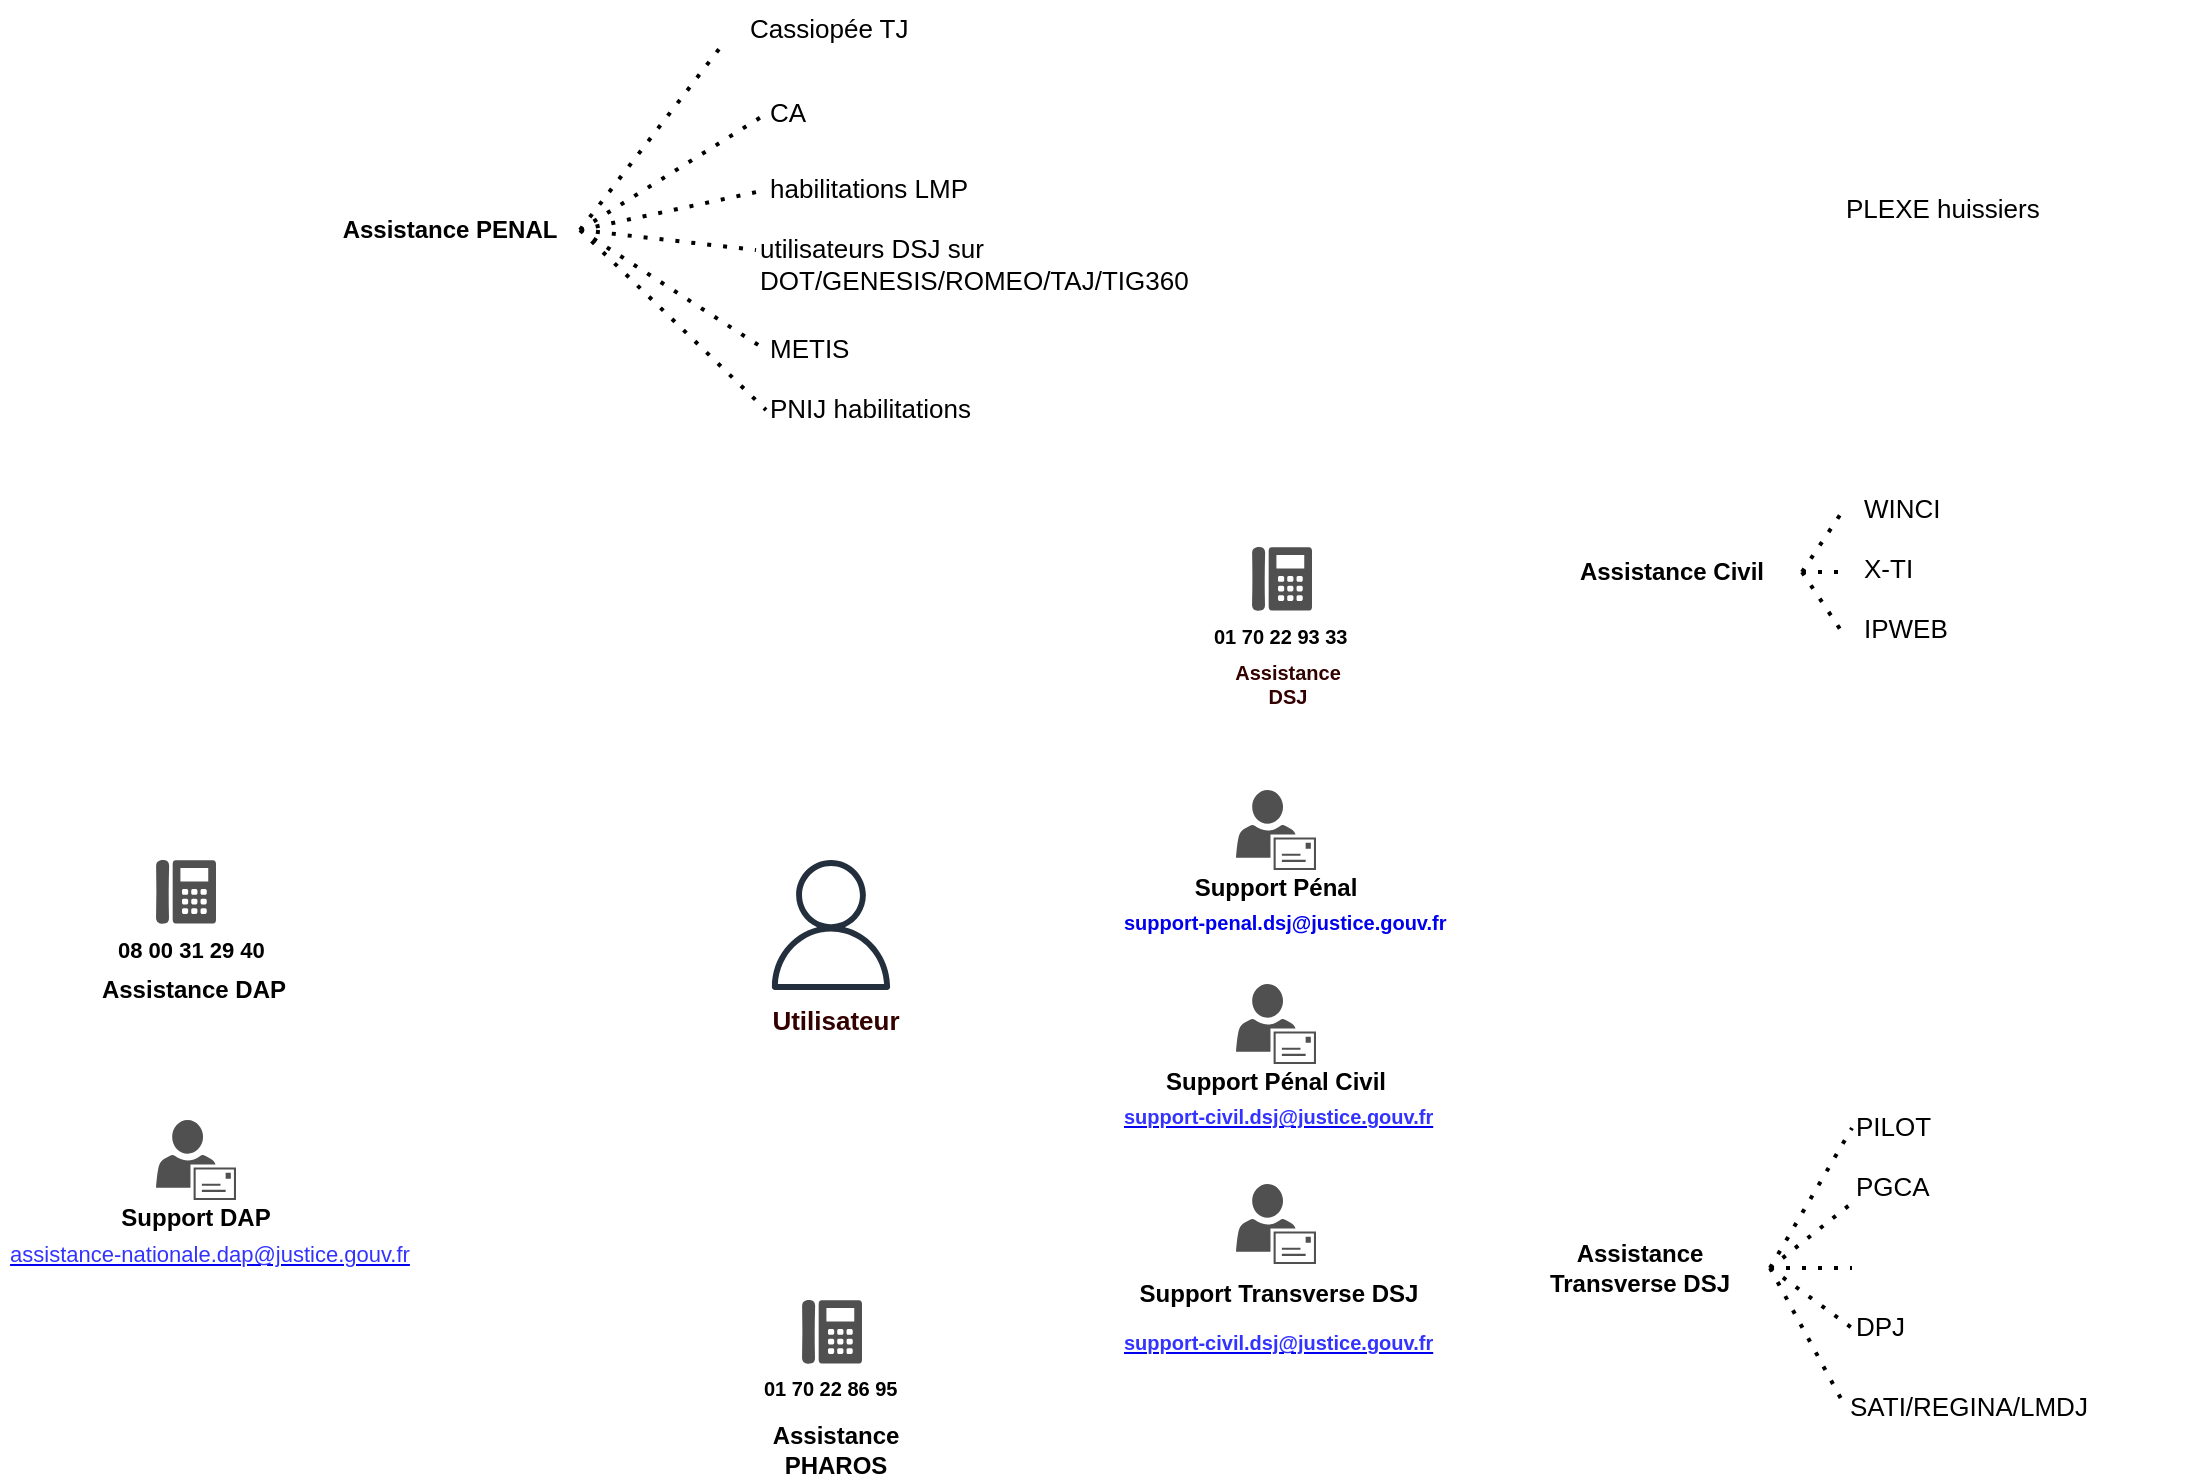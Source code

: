 <mxfile version="17.4.6" type="github" pages="2">
  <diagram id="-Vou4XUjeX-4hRBY_NBF" name="Le support existant">
    <mxGraphModel dx="1391" dy="861" grid="1" gridSize="10" guides="1" tooltips="1" connect="1" arrows="1" fold="1" page="1" pageScale="1" pageWidth="1654" pageHeight="1169" math="0" shadow="0">
      <root>
        <mxCell id="0" />
        <mxCell id="1" parent="0" />
        <mxCell id="mwy_mCqO1SVTkrSg8BN7-1" value="Assistance PENAL" style="text;html=1;strokeColor=none;fillColor=none;align=center;verticalAlign=middle;whiteSpace=wrap;rounded=0;fontStyle=1" vertex="1" parent="1">
          <mxGeometry x="640" y="120" width="130" height="30" as="geometry" />
        </mxCell>
        <mxCell id="mwy_mCqO1SVTkrSg8BN7-2" value="&lt;span style=&quot;color: rgb(0, 0, 0); font-family: arial, helvetica, sans-serif; font-size: 13px; font-style: normal; font-weight: 400; letter-spacing: normal; text-align: justify; text-indent: 0px; text-transform: none; word-spacing: 0px; background-color: rgb(255, 255, 255); display: inline; float: none;&quot;&gt;Cassiopée TJ&lt;/span&gt;" style="text;whiteSpace=wrap;html=1;" vertex="1" parent="1">
          <mxGeometry x="853" y="20" width="100" height="30" as="geometry" />
        </mxCell>
        <mxCell id="mwy_mCqO1SVTkrSg8BN7-3" value="&lt;span style=&quot;color: rgb(0, 0, 0); font-family: arial, helvetica, sans-serif; font-size: 13px; font-style: normal; font-weight: 400; letter-spacing: normal; text-align: justify; text-indent: 0px; text-transform: none; word-spacing: 0px; background-color: rgb(255, 255, 255); display: inline; float: none;&quot;&gt;CA&lt;/span&gt;" style="text;whiteSpace=wrap;html=1;" vertex="1" parent="1">
          <mxGeometry x="863" y="62" width="40" height="30" as="geometry" />
        </mxCell>
        <mxCell id="mwy_mCqO1SVTkrSg8BN7-4" value="" style="endArrow=none;dashed=1;html=1;dashPattern=1 3;strokeWidth=2;rounded=0;exitX=1;exitY=0.5;exitDx=0;exitDy=0;" edge="1" parent="1" source="mwy_mCqO1SVTkrSg8BN7-1">
          <mxGeometry width="50" height="50" relative="1" as="geometry">
            <mxPoint x="803" y="170" as="sourcePoint" />
            <mxPoint x="843" y="40" as="targetPoint" />
          </mxGeometry>
        </mxCell>
        <mxCell id="mwy_mCqO1SVTkrSg8BN7-5" value="" style="endArrow=none;dashed=1;html=1;dashPattern=1 3;strokeWidth=2;rounded=0;exitX=1;exitY=0.5;exitDx=0;exitDy=0;entryX=0;entryY=0.5;entryDx=0;entryDy=0;" edge="1" parent="1" source="mwy_mCqO1SVTkrSg8BN7-1" target="mwy_mCqO1SVTkrSg8BN7-3">
          <mxGeometry width="50" height="50" relative="1" as="geometry">
            <mxPoint x="793" y="65" as="sourcePoint" />
            <mxPoint x="853" y="50" as="targetPoint" />
          </mxGeometry>
        </mxCell>
        <mxCell id="mwy_mCqO1SVTkrSg8BN7-6" value="&lt;span style=&quot;color: rgb(0, 0, 0); font-family: arial, helvetica, sans-serif; font-size: 13px; font-style: normal; font-weight: 400; letter-spacing: normal; text-align: justify; text-indent: 0px; text-transform: none; word-spacing: 0px; background-color: rgb(255, 255, 255); display: inline; float: none;&quot;&gt;habilitations LMP&lt;/span&gt;" style="text;whiteSpace=wrap;html=1;" vertex="1" parent="1">
          <mxGeometry x="863" y="100" width="120" height="30" as="geometry" />
        </mxCell>
        <mxCell id="mwy_mCqO1SVTkrSg8BN7-7" value="&lt;span style=&quot;color: rgb(0, 0, 0); font-family: arial, helvetica, sans-serif; font-size: 13px; font-style: normal; font-weight: 400; letter-spacing: normal; text-align: justify; text-indent: 0px; text-transform: none; word-spacing: 0px; background-color: rgb(255, 255, 255); display: inline; float: none;&quot;&gt;METIS&lt;/span&gt;" style="text;whiteSpace=wrap;html=1;" vertex="1" parent="1">
          <mxGeometry x="863" y="180" width="70" height="30" as="geometry" />
        </mxCell>
        <mxCell id="mwy_mCqO1SVTkrSg8BN7-8" value="&lt;span style=&quot;color: rgb(0, 0, 0); font-family: arial, helvetica, sans-serif; font-size: 13px; font-style: normal; font-weight: 400; letter-spacing: normal; text-indent: 0px; text-transform: none; word-spacing: 0px; background-color: rgb(255, 255, 255); display: inline; float: none;&quot;&gt;utilisateurs DSJ sur DOT/GENESIS/ROMEO/TAJ/TIG360&lt;/span&gt;" style="text;whiteSpace=wrap;html=1;align=left;" vertex="1" parent="1">
          <mxGeometry x="858" y="130" width="200" height="30" as="geometry" />
        </mxCell>
        <mxCell id="mwy_mCqO1SVTkrSg8BN7-9" value="&lt;span style=&quot;color: rgb(0, 0, 0); font-family: arial, helvetica, sans-serif; font-size: 13px; font-style: normal; font-weight: 400; letter-spacing: normal; text-align: justify; text-indent: 0px; text-transform: none; word-spacing: 0px; background-color: rgb(255, 255, 255); display: inline; float: none;&quot;&gt;PNIJ habilitations&lt;/span&gt;" style="text;whiteSpace=wrap;html=1;" vertex="1" parent="1">
          <mxGeometry x="863" y="210" width="130" height="30" as="geometry" />
        </mxCell>
        <mxCell id="mwy_mCqO1SVTkrSg8BN7-10" value="" style="endArrow=none;dashed=1;html=1;dashPattern=1 3;strokeWidth=2;rounded=0;entryX=0;entryY=0.5;entryDx=0;entryDy=0;exitX=1;exitY=0.5;exitDx=0;exitDy=0;" edge="1" parent="1" source="mwy_mCqO1SVTkrSg8BN7-1" target="mwy_mCqO1SVTkrSg8BN7-6">
          <mxGeometry width="50" height="50" relative="1" as="geometry">
            <mxPoint x="763" y="100" as="sourcePoint" />
            <mxPoint x="873" y="87" as="targetPoint" />
          </mxGeometry>
        </mxCell>
        <mxCell id="mwy_mCqO1SVTkrSg8BN7-11" value="" style="endArrow=none;dashed=1;html=1;dashPattern=1 3;strokeWidth=2;rounded=0;entryX=0;entryY=0.5;entryDx=0;entryDy=0;exitX=1;exitY=0.5;exitDx=0;exitDy=0;" edge="1" parent="1" source="mwy_mCqO1SVTkrSg8BN7-1" target="mwy_mCqO1SVTkrSg8BN7-8">
          <mxGeometry width="50" height="50" relative="1" as="geometry">
            <mxPoint x="780" y="95" as="sourcePoint" />
            <mxPoint x="873" y="125" as="targetPoint" />
          </mxGeometry>
        </mxCell>
        <mxCell id="mwy_mCqO1SVTkrSg8BN7-12" value="" style="endArrow=none;dashed=1;html=1;dashPattern=1 3;strokeWidth=2;rounded=0;entryX=0;entryY=0.5;entryDx=0;entryDy=0;exitX=1;exitY=0.5;exitDx=0;exitDy=0;" edge="1" parent="1" source="mwy_mCqO1SVTkrSg8BN7-1" target="mwy_mCqO1SVTkrSg8BN7-7">
          <mxGeometry width="50" height="50" relative="1" as="geometry">
            <mxPoint x="790" y="105" as="sourcePoint" />
            <mxPoint x="883" y="135" as="targetPoint" />
          </mxGeometry>
        </mxCell>
        <mxCell id="mwy_mCqO1SVTkrSg8BN7-13" value="" style="endArrow=none;dashed=1;html=1;dashPattern=1 3;strokeWidth=2;rounded=0;entryX=0;entryY=0.5;entryDx=0;entryDy=0;exitX=1;exitY=0.5;exitDx=0;exitDy=0;" edge="1" parent="1" source="mwy_mCqO1SVTkrSg8BN7-1" target="mwy_mCqO1SVTkrSg8BN7-9">
          <mxGeometry width="50" height="50" relative="1" as="geometry">
            <mxPoint x="773" y="90" as="sourcePoint" />
            <mxPoint x="893" y="145" as="targetPoint" />
          </mxGeometry>
        </mxCell>
        <mxCell id="mwy_mCqO1SVTkrSg8BN7-17" value="" style="group" vertex="1" connectable="0" parent="1">
          <mxGeometry x="1040" y="415" width="170" height="84" as="geometry" />
        </mxCell>
        <mxCell id="mwy_mCqO1SVTkrSg8BN7-18" value="" style="sketch=0;pointerEvents=1;shadow=0;dashed=0;html=1;strokeColor=none;fillColor=#505050;labelPosition=center;verticalLabelPosition=bottom;verticalAlign=top;outlineConnect=0;align=center;shape=mxgraph.office.users.mail_user;" vertex="1" parent="mwy_mCqO1SVTkrSg8BN7-17">
          <mxGeometry x="58" width="40" height="40" as="geometry" />
        </mxCell>
        <mxCell id="mwy_mCqO1SVTkrSg8BN7-19" value="Support Pénal" style="text;html=1;strokeColor=none;fillColor=none;align=center;verticalAlign=middle;whiteSpace=wrap;rounded=0;fontStyle=1" vertex="1" parent="mwy_mCqO1SVTkrSg8BN7-17">
          <mxGeometry x="13" y="34" width="130" height="30" as="geometry" />
        </mxCell>
        <mxCell id="mwy_mCqO1SVTkrSg8BN7-20" value="&lt;a href=&quot;mailto:support-penal.dsj@justice.gouv.fr&quot; style=&quot;padding: 0px ; margin: 0px ; text-decoration: none ; font-family: &amp;quot;arial&amp;quot; , &amp;quot;helvetica&amp;quot; , sans-serif ; font-size: 10px ; font-style: normal ; letter-spacing: normal ; text-align: justify ; text-indent: 0px ; text-transform: none ; word-spacing: 0px ; background-color: rgb(255 , 255 , 255)&quot;&gt;support-penal.dsj@justice.gouv.fr&lt;/a&gt;" style="text;whiteSpace=wrap;html=1;fontSize=10;fontStyle=1;fontColor=#330000;" vertex="1" parent="mwy_mCqO1SVTkrSg8BN7-17">
          <mxGeometry y="54" width="170" height="30" as="geometry" />
        </mxCell>
        <mxCell id="mwy_mCqO1SVTkrSg8BN7-21" value="" style="group" vertex="1" connectable="0" parent="1">
          <mxGeometry x="1040" y="512" width="170" height="84" as="geometry" />
        </mxCell>
        <mxCell id="mwy_mCqO1SVTkrSg8BN7-22" value="" style="sketch=0;pointerEvents=1;shadow=0;dashed=0;html=1;strokeColor=none;fillColor=#505050;labelPosition=center;verticalLabelPosition=bottom;verticalAlign=top;outlineConnect=0;align=center;shape=mxgraph.office.users.mail_user;" vertex="1" parent="mwy_mCqO1SVTkrSg8BN7-21">
          <mxGeometry x="58" width="40" height="40" as="geometry" />
        </mxCell>
        <mxCell id="mwy_mCqO1SVTkrSg8BN7-23" value="Support Pénal Civil" style="text;html=1;strokeColor=none;fillColor=none;align=center;verticalAlign=middle;whiteSpace=wrap;rounded=0;fontStyle=1" vertex="1" parent="mwy_mCqO1SVTkrSg8BN7-21">
          <mxGeometry x="13" y="34" width="130" height="30" as="geometry" />
        </mxCell>
        <mxCell id="mwy_mCqO1SVTkrSg8BN7-24" value="&lt;a href=&quot;mailto:support-civil.dsj@justice.gouv.fr&quot; style=&quot;padding: 0px ; margin: 0px ; font-family: &amp;#34;arial&amp;#34; , &amp;#34;helvetica&amp;#34; , sans-serif ; text-align: justify ; background-color: rgb(255 , 255 , 255)&quot;&gt;&lt;font style=&quot;font-size: 10px&quot; color=&quot;#3333ff&quot;&gt;support-civil.dsj@justice.gouv.fr&lt;/font&gt;&lt;/a&gt;" style="text;whiteSpace=wrap;html=1;fontSize=10;fontStyle=1;fontColor=#330000;" vertex="1" parent="mwy_mCqO1SVTkrSg8BN7-21">
          <mxGeometry y="54" width="170" height="30" as="geometry" />
        </mxCell>
        <mxCell id="mwy_mCqO1SVTkrSg8BN7-25" value="&lt;span style=&quot;color: rgb(0 , 0 , 0) ; font-family: &amp;#34;arial&amp;#34; , &amp;#34;helvetica&amp;#34; , sans-serif ; font-size: 13px ; font-style: normal ; font-weight: 400 ; letter-spacing: normal ; text-align: justify ; text-indent: 0px ; text-transform: none ; word-spacing: 0px ; background-color: rgb(255 , 255 , 255) ; display: inline ; float: none&quot;&gt;WINCI&lt;/span&gt;" style="text;whiteSpace=wrap;html=1;" vertex="1" parent="1">
          <mxGeometry x="1410" y="260" width="130" height="30" as="geometry" />
        </mxCell>
        <mxCell id="mwy_mCqO1SVTkrSg8BN7-26" value="Assistance Civil" style="text;html=1;strokeColor=none;fillColor=none;align=center;verticalAlign=middle;whiteSpace=wrap;rounded=0;fontStyle=1" vertex="1" parent="1">
          <mxGeometry x="1251" y="291" width="130" height="30" as="geometry" />
        </mxCell>
        <mxCell id="mwy_mCqO1SVTkrSg8BN7-27" value="&lt;span style=&quot;color: rgb(0 , 0 , 0) ; font-family: &amp;#34;arial&amp;#34; , &amp;#34;helvetica&amp;#34; , sans-serif ; font-size: 13px ; font-style: normal ; font-weight: 400 ; letter-spacing: normal ; text-align: justify ; text-indent: 0px ; text-transform: none ; word-spacing: 0px ; background-color: rgb(255 , 255 , 255) ; display: inline ; float: none&quot;&gt;X-TI&lt;/span&gt;" style="text;whiteSpace=wrap;html=1;" vertex="1" parent="1">
          <mxGeometry x="1410" y="290" width="130" height="30" as="geometry" />
        </mxCell>
        <mxCell id="mwy_mCqO1SVTkrSg8BN7-28" value="&lt;span style=&quot;color: rgb(0 , 0 , 0) ; font-family: &amp;#34;arial&amp;#34; , &amp;#34;helvetica&amp;#34; , sans-serif ; font-size: 13px ; font-style: normal ; font-weight: 400 ; letter-spacing: normal ; text-align: justify ; text-indent: 0px ; text-transform: none ; word-spacing: 0px ; background-color: rgb(255 , 255 , 255) ; display: inline ; float: none&quot;&gt;IPWEB&lt;/span&gt;" style="text;whiteSpace=wrap;html=1;" vertex="1" parent="1">
          <mxGeometry x="1410" y="320" width="130" height="30" as="geometry" />
        </mxCell>
        <mxCell id="mwy_mCqO1SVTkrSg8BN7-29" value="" style="endArrow=none;dashed=1;html=1;dashPattern=1 3;strokeWidth=2;rounded=0;entryX=0;entryY=0.5;entryDx=0;entryDy=0;exitX=1;exitY=0.5;exitDx=0;exitDy=0;" edge="1" parent="1" source="mwy_mCqO1SVTkrSg8BN7-26">
          <mxGeometry width="50" height="50" relative="1" as="geometry">
            <mxPoint x="1391" y="116" as="sourcePoint" />
            <mxPoint x="1401" y="276" as="targetPoint" />
          </mxGeometry>
        </mxCell>
        <mxCell id="mwy_mCqO1SVTkrSg8BN7-36" value="Assistance Transverse DSJ" style="text;html=1;strokeColor=none;fillColor=none;align=center;verticalAlign=middle;whiteSpace=wrap;rounded=0;fontStyle=1" vertex="1" parent="1">
          <mxGeometry x="1235" y="639" width="130" height="30" as="geometry" />
        </mxCell>
        <mxCell id="mwy_mCqO1SVTkrSg8BN7-37" value="&lt;span style=&quot;color: rgb(0 , 0 , 0) ; font-family: &amp;#34;arial&amp;#34; , &amp;#34;helvetica&amp;#34; , sans-serif ; font-size: 13px ; font-style: normal ; font-weight: 400 ; letter-spacing: normal ; text-align: justify ; text-indent: 0px ; text-transform: none ; word-spacing: 0px ; background-color: rgb(255 , 255 , 255) ; display: inline ; float: none&quot;&gt;PILOT&lt;/span&gt;" style="text;whiteSpace=wrap;html=1;fontSize=11;fontColor=#3333FF;" vertex="1" parent="1">
          <mxGeometry x="1406" y="569" width="94" height="30" as="geometry" />
        </mxCell>
        <mxCell id="mwy_mCqO1SVTkrSg8BN7-38" value="&lt;span style=&quot;color: rgb(0 , 0 , 0) ; font-family: &amp;#34;arial&amp;#34; , &amp;#34;helvetica&amp;#34; , sans-serif ; font-size: 13px ; font-style: normal ; font-weight: 400 ; letter-spacing: normal ; text-align: justify ; text-indent: 0px ; text-transform: none ; word-spacing: 0px ; background-color: rgb(255 , 255 , 255) ; display: inline ; float: none&quot;&gt;PGCA&lt;/span&gt;" style="text;whiteSpace=wrap;html=1;fontSize=11;fontColor=#3333FF;" vertex="1" parent="1">
          <mxGeometry x="1406" y="599" width="104" height="30" as="geometry" />
        </mxCell>
        <mxCell id="mwy_mCqO1SVTkrSg8BN7-39" value="&lt;span style=&quot;color: rgb(0 , 0 , 0) ; font-family: &amp;#34;arial&amp;#34; , &amp;#34;helvetica&amp;#34; , sans-serif ; font-size: 13px ; font-style: normal ; font-weight: 400 ; letter-spacing: normal ; text-align: justify ; text-indent: 0px ; text-transform: none ; word-spacing: 0px ; background-color: rgb(255 , 255 , 255) ; display: inline ; float: none&quot;&gt;PLEXE huissiers&lt;/span&gt;" style="text;whiteSpace=wrap;html=1;fontSize=11;fontColor=#3333FF;" vertex="1" parent="1">
          <mxGeometry x="1401" y="110" width="177" height="30" as="geometry" />
        </mxCell>
        <mxCell id="mwy_mCqO1SVTkrSg8BN7-40" value="&lt;span style=&quot;color: rgb(0 , 0 , 0) ; font-family: &amp;#34;arial&amp;#34; , &amp;#34;helvetica&amp;#34; , sans-serif ; font-size: 13px ; font-style: normal ; font-weight: 400 ; letter-spacing: normal ; text-align: justify ; text-indent: 0px ; text-transform: none ; word-spacing: 0px ; background-color: rgb(255 , 255 , 255) ; display: inline ; float: none&quot;&gt;DPJ&lt;/span&gt;" style="text;whiteSpace=wrap;html=1;fontSize=11;fontColor=#3333FF;" vertex="1" parent="1">
          <mxGeometry x="1406" y="669" width="104" height="30" as="geometry" />
        </mxCell>
        <mxCell id="mwy_mCqO1SVTkrSg8BN7-41" value="&lt;span style=&quot;color: rgb(0 , 0 , 0) ; font-family: &amp;#34;arial&amp;#34; , &amp;#34;helvetica&amp;#34; , sans-serif ; font-size: 13px ; font-style: normal ; font-weight: 400 ; letter-spacing: normal ; text-align: justify ; text-indent: 0px ; text-transform: none ; word-spacing: 0px ; background-color: rgb(255 , 255 , 255) ; display: inline ; float: none&quot;&gt;SATI/REGINA/LMDJ&lt;/span&gt;" style="text;whiteSpace=wrap;html=1;fontSize=11;fontColor=#3333FF;" vertex="1" parent="1">
          <mxGeometry x="1403" y="709" width="137" height="30" as="geometry" />
        </mxCell>
        <mxCell id="mwy_mCqO1SVTkrSg8BN7-42" value="" style="endArrow=none;dashed=1;html=1;dashPattern=1 3;strokeWidth=2;rounded=0;entryX=0;entryY=0.5;entryDx=0;entryDy=0;exitX=1;exitY=0.5;exitDx=0;exitDy=0;" edge="1" parent="1" source="mwy_mCqO1SVTkrSg8BN7-36" target="mwy_mCqO1SVTkrSg8BN7-37">
          <mxGeometry width="50" height="50" relative="1" as="geometry">
            <mxPoint x="1350" y="464" as="sourcePoint" />
            <mxPoint x="1370" y="494" as="targetPoint" />
          </mxGeometry>
        </mxCell>
        <mxCell id="mwy_mCqO1SVTkrSg8BN7-43" value="" style="endArrow=none;dashed=1;html=1;dashPattern=1 3;strokeWidth=2;rounded=0;entryX=0;entryY=0.75;entryDx=0;entryDy=0;exitX=1;exitY=0.5;exitDx=0;exitDy=0;" edge="1" parent="1" source="mwy_mCqO1SVTkrSg8BN7-36" target="mwy_mCqO1SVTkrSg8BN7-38">
          <mxGeometry width="50" height="50" relative="1" as="geometry">
            <mxPoint x="1375" y="654" as="sourcePoint" />
            <mxPoint x="1416" y="594" as="targetPoint" />
          </mxGeometry>
        </mxCell>
        <mxCell id="mwy_mCqO1SVTkrSg8BN7-44" value="" style="endArrow=none;dashed=1;html=1;dashPattern=1 3;strokeWidth=2;rounded=0;entryX=0;entryY=0.5;entryDx=0;entryDy=0;exitX=1;exitY=0.5;exitDx=0;exitDy=0;" edge="1" parent="1" source="mwy_mCqO1SVTkrSg8BN7-36">
          <mxGeometry width="50" height="50" relative="1" as="geometry">
            <mxPoint x="1375" y="654" as="sourcePoint" />
            <mxPoint x="1406" y="654" as="targetPoint" />
          </mxGeometry>
        </mxCell>
        <mxCell id="mwy_mCqO1SVTkrSg8BN7-45" value="" style="endArrow=none;dashed=1;html=1;dashPattern=1 3;strokeWidth=2;rounded=0;entryX=0;entryY=0.5;entryDx=0;entryDy=0;exitX=1;exitY=0.5;exitDx=0;exitDy=0;" edge="1" parent="1" source="mwy_mCqO1SVTkrSg8BN7-36" target="mwy_mCqO1SVTkrSg8BN7-40">
          <mxGeometry width="50" height="50" relative="1" as="geometry">
            <mxPoint x="1385" y="664" as="sourcePoint" />
            <mxPoint x="1426" y="641.5" as="targetPoint" />
          </mxGeometry>
        </mxCell>
        <mxCell id="mwy_mCqO1SVTkrSg8BN7-46" value="" style="endArrow=none;dashed=1;html=1;dashPattern=1 3;strokeWidth=2;rounded=0;entryX=0;entryY=0.5;entryDx=0;entryDy=0;exitX=1;exitY=0.5;exitDx=0;exitDy=0;" edge="1" parent="1" source="mwy_mCqO1SVTkrSg8BN7-36" target="mwy_mCqO1SVTkrSg8BN7-41">
          <mxGeometry width="50" height="50" relative="1" as="geometry">
            <mxPoint x="1395" y="674" as="sourcePoint" />
            <mxPoint x="1436" y="651.5" as="targetPoint" />
          </mxGeometry>
        </mxCell>
        <mxCell id="mwy_mCqO1SVTkrSg8BN7-47" value="Assistance &lt;br&gt;PHAROS" style="text;html=1;strokeColor=none;fillColor=none;align=center;verticalAlign=middle;whiteSpace=wrap;rounded=0;fontStyle=1" vertex="1" parent="1">
          <mxGeometry x="833" y="730" width="130" height="30" as="geometry" />
        </mxCell>
        <mxCell id="mwy_mCqO1SVTkrSg8BN7-51" value="" style="group" vertex="1" connectable="0" parent="1">
          <mxGeometry x="863" y="450" width="65" height="95" as="geometry" />
        </mxCell>
        <mxCell id="mwy_mCqO1SVTkrSg8BN7-48" value="" style="sketch=0;outlineConnect=0;fontColor=#232F3E;gradientColor=none;fillColor=#232F3D;strokeColor=none;dashed=0;verticalLabelPosition=bottom;verticalAlign=top;align=center;html=1;fontSize=12;fontStyle=0;aspect=fixed;pointerEvents=1;shape=mxgraph.aws4.user;" vertex="1" parent="mwy_mCqO1SVTkrSg8BN7-51">
          <mxGeometry width="65" height="65" as="geometry" />
        </mxCell>
        <mxCell id="mwy_mCqO1SVTkrSg8BN7-49" value="&lt;font color=&quot;#330000&quot; style=&quot;font-size: 13px;&quot;&gt;&lt;b style=&quot;font-size: 13px;&quot;&gt;Utilisateur&lt;/b&gt;&lt;/font&gt;" style="text;html=1;strokeColor=none;fillColor=none;align=center;verticalAlign=middle;whiteSpace=wrap;rounded=0;fontSize=13;fontColor=#3333FF;" vertex="1" parent="mwy_mCqO1SVTkrSg8BN7-51">
          <mxGeometry x="5" y="65" width="60" height="30" as="geometry" />
        </mxCell>
        <mxCell id="mwy_mCqO1SVTkrSg8BN7-60" value="" style="endArrow=none;dashed=1;html=1;dashPattern=1 3;strokeWidth=2;rounded=0;entryX=0;entryY=0.5;entryDx=0;entryDy=0;exitX=1;exitY=0.5;exitDx=0;exitDy=0;" edge="1" parent="1" source="mwy_mCqO1SVTkrSg8BN7-26">
          <mxGeometry width="50" height="50" relative="1" as="geometry">
            <mxPoint x="1391" y="316" as="sourcePoint" />
            <mxPoint x="1401" y="306" as="targetPoint" />
          </mxGeometry>
        </mxCell>
        <mxCell id="mwy_mCqO1SVTkrSg8BN7-61" value="" style="endArrow=none;dashed=1;html=1;dashPattern=1 3;strokeWidth=2;rounded=0;entryX=0;entryY=0.5;entryDx=0;entryDy=0;exitX=1;exitY=0.5;exitDx=0;exitDy=0;" edge="1" parent="1" source="mwy_mCqO1SVTkrSg8BN7-26">
          <mxGeometry width="50" height="50" relative="1" as="geometry">
            <mxPoint x="1391" y="316" as="sourcePoint" />
            <mxPoint x="1401" y="336" as="targetPoint" />
          </mxGeometry>
        </mxCell>
        <mxCell id="mwy_mCqO1SVTkrSg8BN7-62" value="" style="group" vertex="1" connectable="0" parent="1">
          <mxGeometry x="860" y="670" width="80" height="50" as="geometry" />
        </mxCell>
        <mxCell id="mwy_mCqO1SVTkrSg8BN7-63" value="" style="sketch=0;pointerEvents=1;shadow=0;dashed=0;html=1;strokeColor=none;fillColor=#505050;labelPosition=center;verticalLabelPosition=bottom;verticalAlign=top;outlineConnect=0;align=center;shape=mxgraph.office.devices.phone_digital;" vertex="1" parent="mwy_mCqO1SVTkrSg8BN7-62">
          <mxGeometry x="21" width="30" height="32" as="geometry" />
        </mxCell>
        <mxCell id="mwy_mCqO1SVTkrSg8BN7-64" value="&lt;div style=&quot;text-align: center&quot;&gt;&lt;span style=&quot;background-color: rgb(255 , 255 , 255) ; font-family: &amp;#34;arial&amp;#34; , &amp;#34;helvetica&amp;#34; , sans-serif&quot;&gt;01 70 22 86 95&lt;/span&gt;&lt;/div&gt;" style="text;whiteSpace=wrap;html=1;fontSize=10;fontStyle=1" vertex="1" parent="mwy_mCqO1SVTkrSg8BN7-62">
          <mxGeometry y="32" width="80" height="18" as="geometry" />
        </mxCell>
        <mxCell id="mwy_mCqO1SVTkrSg8BN7-66" value="" style="group" vertex="1" connectable="0" parent="1">
          <mxGeometry x="507" y="450" width="130" height="90" as="geometry" />
        </mxCell>
        <mxCell id="mwy_mCqO1SVTkrSg8BN7-33" value="" style="group" vertex="1" connectable="0" parent="mwy_mCqO1SVTkrSg8BN7-66">
          <mxGeometry x="30" width="80" height="50" as="geometry" />
        </mxCell>
        <mxCell id="mwy_mCqO1SVTkrSg8BN7-34" value="" style="sketch=0;pointerEvents=1;shadow=0;dashed=0;html=1;strokeColor=none;fillColor=#505050;labelPosition=center;verticalLabelPosition=bottom;verticalAlign=top;outlineConnect=0;align=center;shape=mxgraph.office.devices.phone_digital;" vertex="1" parent="mwy_mCqO1SVTkrSg8BN7-33">
          <mxGeometry x="21" width="30" height="32" as="geometry" />
        </mxCell>
        <mxCell id="mwy_mCqO1SVTkrSg8BN7-35" value="&lt;strong style=&quot;padding: 0px ; margin: 0px ; font-family: &amp;#34;arial&amp;#34; , &amp;#34;helvetica&amp;#34; , sans-serif ; text-align: justify ; background-color: rgb(255 , 255 , 255)&quot;&gt;&lt;font style=&quot;font-size: 11px&quot;&gt;08 00 31 29 40&lt;/font&gt;&lt;/strong&gt;" style="text;whiteSpace=wrap;html=1;fontSize=10;fontStyle=1" vertex="1" parent="mwy_mCqO1SVTkrSg8BN7-33">
          <mxGeometry y="32" width="80" height="18" as="geometry" />
        </mxCell>
        <mxCell id="mwy_mCqO1SVTkrSg8BN7-65" value="Assistance DAP" style="text;html=1;strokeColor=none;fillColor=none;align=center;verticalAlign=middle;whiteSpace=wrap;rounded=0;fontStyle=1" vertex="1" parent="mwy_mCqO1SVTkrSg8BN7-66">
          <mxGeometry x="5" y="50" width="130" height="30" as="geometry" />
        </mxCell>
        <mxCell id="mwy_mCqO1SVTkrSg8BN7-68" value="" style="group" vertex="1" connectable="0" parent="1">
          <mxGeometry x="1085" y="293.5" width="80" height="83" as="geometry" />
        </mxCell>
        <mxCell id="mwy_mCqO1SVTkrSg8BN7-14" value="" style="group" vertex="1" connectable="0" parent="mwy_mCqO1SVTkrSg8BN7-68">
          <mxGeometry width="80" height="50" as="geometry" />
        </mxCell>
        <mxCell id="mwy_mCqO1SVTkrSg8BN7-15" value="" style="sketch=0;pointerEvents=1;shadow=0;dashed=0;html=1;strokeColor=none;fillColor=#505050;labelPosition=center;verticalLabelPosition=bottom;verticalAlign=top;outlineConnect=0;align=center;shape=mxgraph.office.devices.phone_digital;" vertex="1" parent="mwy_mCqO1SVTkrSg8BN7-14">
          <mxGeometry x="21" width="30" height="32" as="geometry" />
        </mxCell>
        <mxCell id="mwy_mCqO1SVTkrSg8BN7-16" value="&lt;span style=&quot;color: rgb(0, 0, 0); font-family: arial, helvetica, sans-serif; font-size: 10px; font-style: normal; letter-spacing: normal; text-align: justify; text-indent: 0px; text-transform: none; word-spacing: 0px; background-color: rgb(255, 255, 255); display: inline; float: none;&quot;&gt;01 70 22 93 33&lt;/span&gt;" style="text;whiteSpace=wrap;html=1;fontSize=10;fontStyle=1" vertex="1" parent="mwy_mCqO1SVTkrSg8BN7-14">
          <mxGeometry y="32" width="80" height="18" as="geometry" />
        </mxCell>
        <mxCell id="mwy_mCqO1SVTkrSg8BN7-67" value="Assistance DSJ" style="text;html=1;strokeColor=none;fillColor=none;align=center;verticalAlign=middle;whiteSpace=wrap;rounded=0;fontSize=10;fontColor=#330000;fontStyle=1" vertex="1" parent="mwy_mCqO1SVTkrSg8BN7-68">
          <mxGeometry x="9" y="53" width="60" height="30" as="geometry" />
        </mxCell>
        <mxCell id="mwy_mCqO1SVTkrSg8BN7-73" value="" style="group" vertex="1" connectable="0" parent="1">
          <mxGeometry x="480" y="580" width="210" height="84" as="geometry" />
        </mxCell>
        <mxCell id="mwy_mCqO1SVTkrSg8BN7-70" value="" style="sketch=0;pointerEvents=1;shadow=0;dashed=0;html=1;strokeColor=none;fillColor=#505050;labelPosition=center;verticalLabelPosition=bottom;verticalAlign=top;outlineConnect=0;align=center;shape=mxgraph.office.users.mail_user;" vertex="1" parent="mwy_mCqO1SVTkrSg8BN7-73">
          <mxGeometry x="78" width="40" height="40" as="geometry" />
        </mxCell>
        <mxCell id="mwy_mCqO1SVTkrSg8BN7-71" value="Support DAP" style="text;html=1;strokeColor=none;fillColor=none;align=center;verticalAlign=middle;whiteSpace=wrap;rounded=0;fontStyle=1" vertex="1" parent="mwy_mCqO1SVTkrSg8BN7-73">
          <mxGeometry x="33" y="34" width="130" height="30" as="geometry" />
        </mxCell>
        <mxCell id="mwy_mCqO1SVTkrSg8BN7-72" value="&lt;a href=&quot;mailto:assistance-nationale.dap@justice.gouv.fr&quot; style=&quot;padding: 0px ; margin: 0px ; font-family: &amp;#34;arial&amp;#34; , &amp;#34;helvetica&amp;#34; , sans-serif ; font-weight: 400 ; background-color: rgb(255 , 255 , 255)&quot;&gt;&lt;font style=&quot;font-size: 11px&quot; color=&quot;#3333ff&quot;&gt;assistance-nationale.dap@justice.gouv.fr&lt;/font&gt;&lt;/a&gt;" style="text;whiteSpace=wrap;html=1;fontSize=10;fontStyle=1;fontColor=#330000;align=center;" vertex="1" parent="mwy_mCqO1SVTkrSg8BN7-73">
          <mxGeometry y="54" width="210" height="30" as="geometry" />
        </mxCell>
        <mxCell id="mwy_mCqO1SVTkrSg8BN7-74" value="" style="group" vertex="1" connectable="0" parent="1">
          <mxGeometry x="1040" y="612" width="170" height="97" as="geometry" />
        </mxCell>
        <mxCell id="mwy_mCqO1SVTkrSg8BN7-57" value="" style="sketch=0;pointerEvents=1;shadow=0;dashed=0;html=1;strokeColor=none;fillColor=#505050;labelPosition=center;verticalLabelPosition=bottom;verticalAlign=top;outlineConnect=0;align=center;shape=mxgraph.office.users.mail_user;" vertex="1" parent="mwy_mCqO1SVTkrSg8BN7-74">
          <mxGeometry x="58" width="40" height="40" as="geometry" />
        </mxCell>
        <mxCell id="mwy_mCqO1SVTkrSg8BN7-58" value="Support Transverse DSJ" style="text;html=1;strokeColor=none;fillColor=none;align=center;verticalAlign=middle;whiteSpace=wrap;rounded=0;fontStyle=1" vertex="1" parent="mwy_mCqO1SVTkrSg8BN7-74">
          <mxGeometry x="6" y="40" width="147" height="30" as="geometry" />
        </mxCell>
        <mxCell id="mwy_mCqO1SVTkrSg8BN7-59" value="&lt;a href=&quot;mailto:support-civil.dsj@justice.gouv.fr&quot; style=&quot;padding: 0px ; margin: 0px ; font-family: &amp;quot;arial&amp;quot; , &amp;quot;helvetica&amp;quot; , sans-serif ; text-align: justify ; background-color: rgb(255 , 255 , 255)&quot;&gt;&lt;font style=&quot;font-size: 10px&quot; color=&quot;#3333ff&quot;&gt;support-civil.dsj@justice.gouv.fr&lt;/font&gt;&lt;/a&gt;" style="text;whiteSpace=wrap;html=1;fontSize=10;fontStyle=1;fontColor=#330000;" vertex="1" parent="mwy_mCqO1SVTkrSg8BN7-74">
          <mxGeometry y="67" width="170" height="30" as="geometry" />
        </mxCell>
      </root>
    </mxGraphModel>
  </diagram>
  <diagram id="B7AbmI3U_9TNMyXeds6c" name="Service Blueprint">
    <mxGraphModel dx="1182" dy="732" grid="1" gridSize="10" guides="1" tooltips="1" connect="1" arrows="1" fold="1" page="1" pageScale="1" pageWidth="1654" pageHeight="1169" math="0" shadow="0">
      <root>
        <mxCell id="0" />
        <mxCell id="1" parent="0" />
        <mxCell id="jtIqD39rW5gRJ9PGTsRm-1" value="&lt;h1&gt;Vision cible du service de soutien utilisateur&lt;/h1&gt;&lt;p&gt;Parcours utilisateur mis en perspective avec l&#39;organisation ainsi que les potentiels&amp;nbsp; gains et risques pour les utilisateurs et les acteurs &quot;back office&quot; de la chaîne de soutien&amp;nbsp;&lt;/p&gt;" style="text;html=1;strokeColor=none;fillColor=none;spacing=5;spacingTop=-20;whiteSpace=wrap;overflow=hidden;rounded=0;" parent="1" vertex="1">
          <mxGeometry x="20" y="20" width="563" height="90" as="geometry" />
        </mxCell>
        <mxCell id="jtIqD39rW5gRJ9PGTsRm-2" value="L&#39;utilisateur constate un problème / à un besoin&amp;nbsp;" style="rounded=1;whiteSpace=wrap;html=1;" parent="1" vertex="1">
          <mxGeometry x="150" y="250" width="120" height="60" as="geometry" />
        </mxCell>
        <mxCell id="jtIqD39rW5gRJ9PGTsRm-3" value="" style="endArrow=none;dashed=1;html=1;dashPattern=1 3;strokeWidth=2;rounded=0;" parent="1" edge="1">
          <mxGeometry width="50" height="50" relative="1" as="geometry">
            <mxPoint x="10" y="360" as="sourcePoint" />
            <mxPoint x="1620" y="360" as="targetPoint" />
          </mxGeometry>
        </mxCell>
        <mxCell id="jtIqD39rW5gRJ9PGTsRm-6" value="Ligne de visibilité" style="text;html=1;strokeColor=none;fillColor=none;align=center;verticalAlign=middle;whiteSpace=wrap;rounded=0;fontStyle=1" parent="1" vertex="1">
          <mxGeometry x="30" y="320" width="60" height="30" as="geometry" />
        </mxCell>
      </root>
    </mxGraphModel>
  </diagram>
</mxfile>
